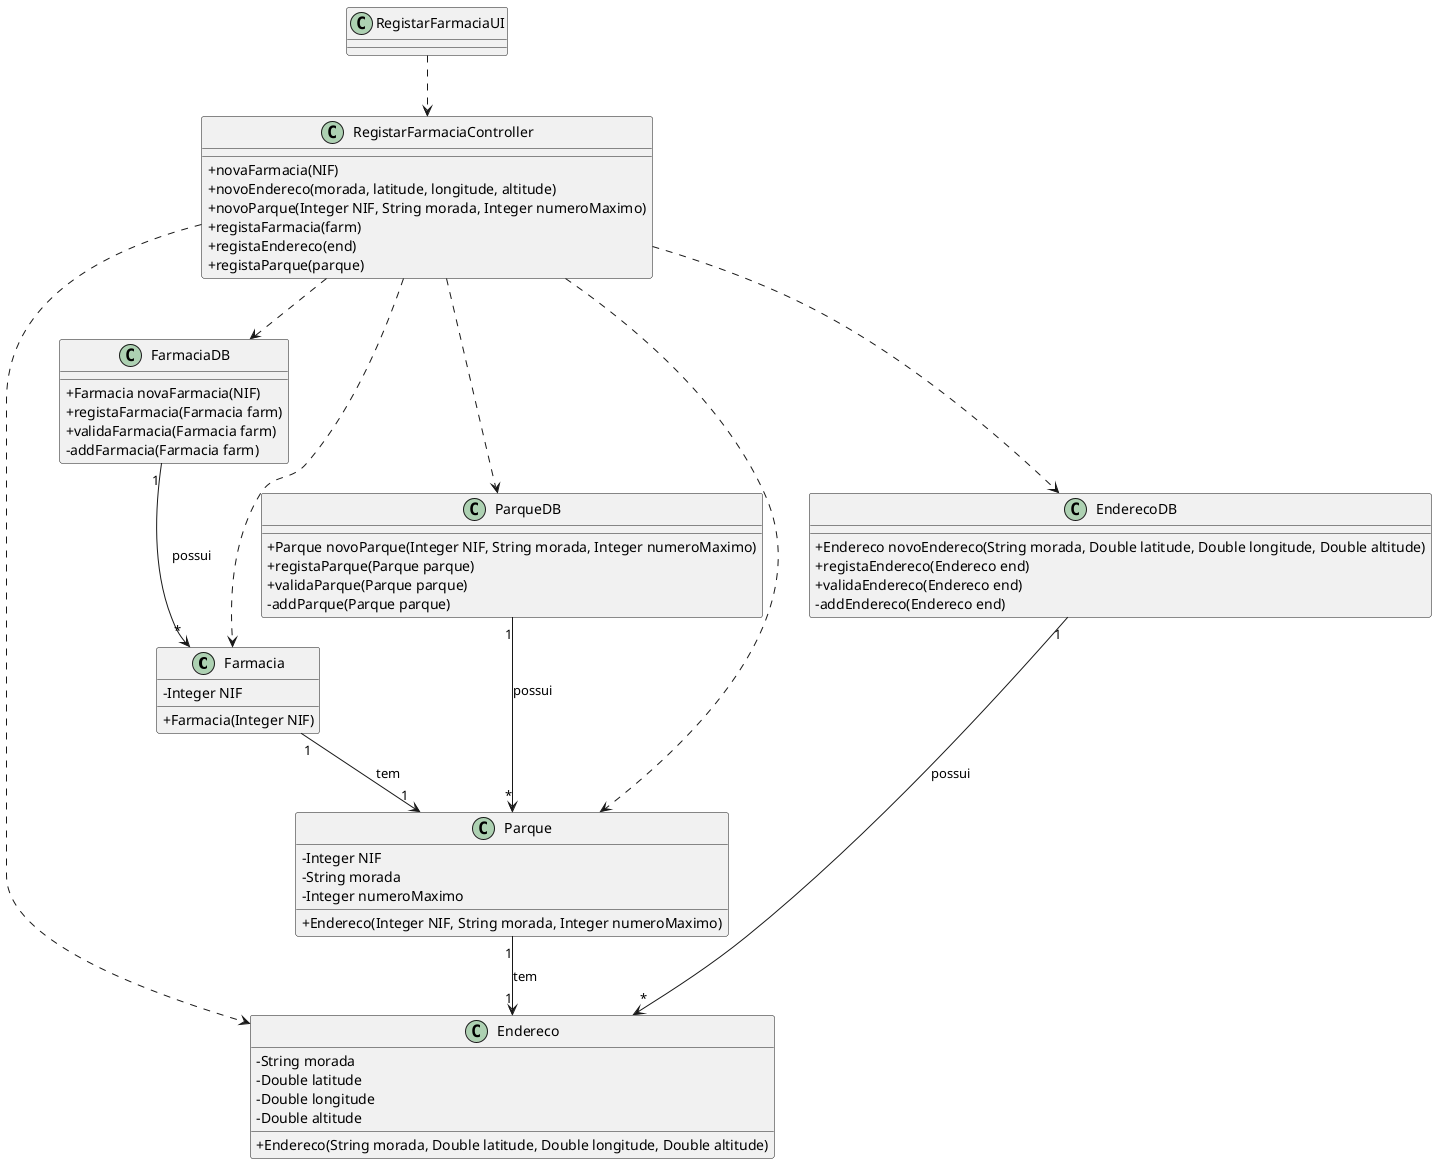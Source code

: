 @startuml
skinparam classAttributeIconSize 0

class Farmacia {
  -Integer NIF
  +Farmacia(Integer NIF)
}

class Endereco {
  -String morada
  -Double latitude
  -Double longitude
  -Double altitude 
  +Endereco(String morada, Double latitude, Double longitude, Double altitude)
}

class Parque {
  -Integer NIF
  -String morada
  -Integer numeroMaximo
  +Endereco(Integer NIF, String morada, Integer numeroMaximo)
}

class FarmaciaDB {
  +Farmacia novaFarmacia(NIF)
  +registaFarmacia(Farmacia farm)
  +validaFarmacia(Farmacia farm)
  -addFarmacia(Farmacia farm)
}

class EnderecoDB {
  +Endereco novoEndereco(String morada, Double latitude, Double longitude, Double altitude)
  +registaEndereco(Endereco end)
  +validaEndereco(Endereco end)
  -addEndereco(Endereco end)
}

class ParqueDB {
  +Parque novoParque(Integer NIF, String morada, Integer numeroMaximo)
  +registaParque(Parque parque)
  +validaParque(Parque parque)
  -addParque(Parque parque)
}

class RegistarFarmaciaController {
  +novaFarmacia(NIF)
  +novoEndereco(morada, latitude, longitude, altitude)
  +novoParque(Integer NIF, String morada, Integer numeroMaximo)
  +registaFarmacia(farm)
  +registaEndereco(end)
  +registaParque(parque)
}

class RegistarFarmaciaUI {
  
}

RegistarFarmaciaUI ..> RegistarFarmaciaController
RegistarFarmaciaController ..> ParqueDB
RegistarFarmaciaController ..> EnderecoDB
RegistarFarmaciaController ..> FarmaciaDB
RegistarFarmaciaController ..> Parque
RegistarFarmaciaController ..> Endereco
RegistarFarmaciaController ..> Farmacia

ParqueDB "1" --> "*" Parque : possui
EnderecoDB "1" --> "*" Endereco : possui
FarmaciaDB "1" --> "*" Farmacia : possui
Farmacia "1" --> "1" Parque : tem
Parque "1" --> "1" Endereco : tem


@enduml
